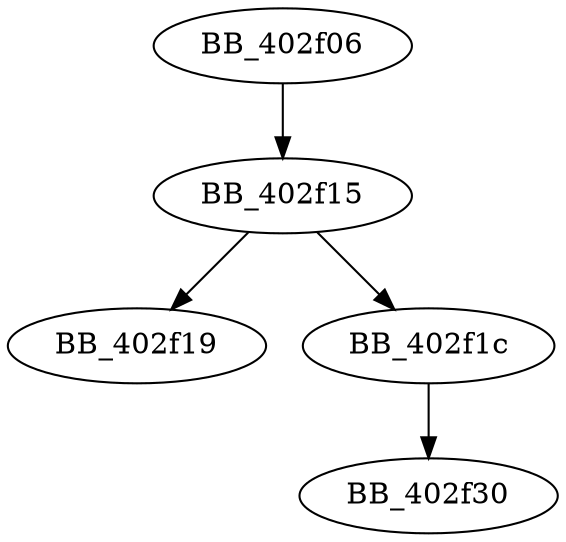 DiGraph __invalid_parameter{
BB_402f06->BB_402f15
BB_402f15->BB_402f19
BB_402f15->BB_402f1c
BB_402f1c->BB_402f30
}
